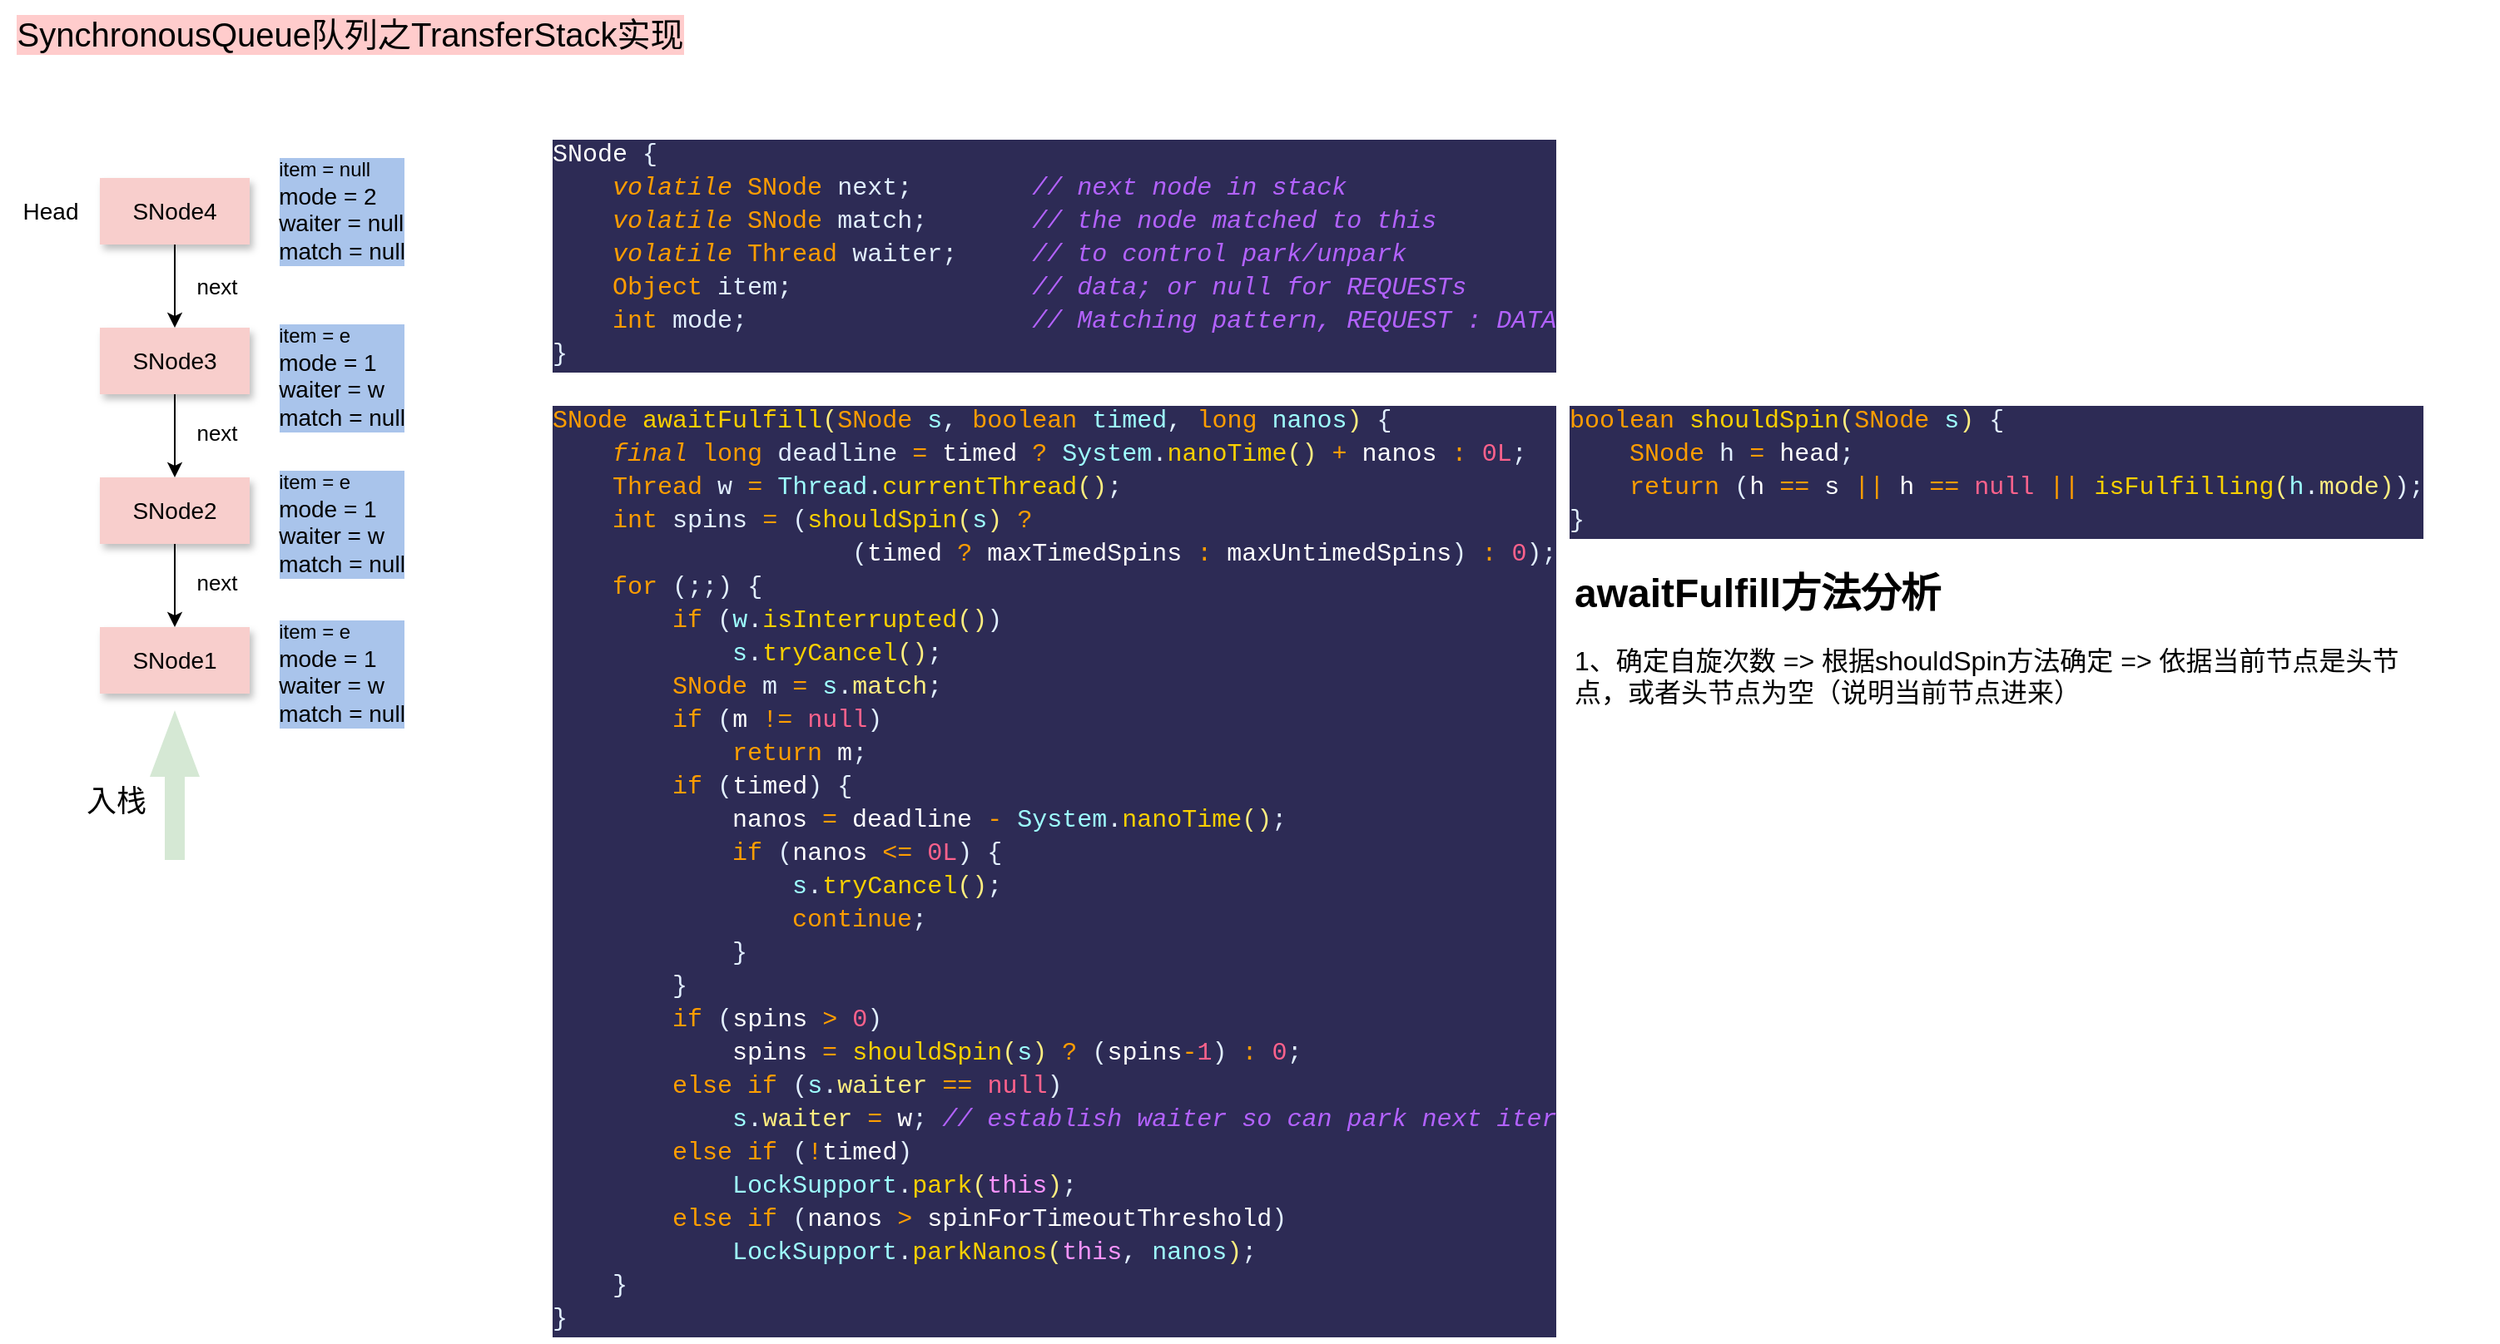 <mxfile version="21.6.9" type="github">
  <diagram name="第 1 页" id="KOBCD-L_KueGaR97EV3R">
    <mxGraphModel dx="1213" dy="738" grid="1" gridSize="10" guides="1" tooltips="1" connect="1" arrows="1" fold="1" page="1" pageScale="1" pageWidth="827" pageHeight="1169" background="none" math="0" shadow="0">
      <root>
        <mxCell id="0" />
        <mxCell id="1" parent="0" />
        <mxCell id="GkL3AjHemEdyZRR-p_0v-1" value="&lt;font style=&quot;font-size: 14px;&quot;&gt;SNode1&lt;/font&gt;" style="rounded=0;whiteSpace=wrap;html=1;shadow=1;fillColor=#f8cecc;strokeColor=none;" parent="1" vertex="1">
          <mxGeometry x="80" y="380" width="90" height="40" as="geometry" />
        </mxCell>
        <mxCell id="GkL3AjHemEdyZRR-p_0v-3" value="" style="html=1;shadow=0;dashed=0;align=center;verticalAlign=middle;shape=mxgraph.arrows2.arrow;dy=0.6;dx=40;direction=north;notch=0;fillColor=#d5e8d4;strokeColor=none;" parent="1" vertex="1">
          <mxGeometry x="110" y="430" width="30" height="90" as="geometry" />
        </mxCell>
        <mxCell id="GkL3AjHemEdyZRR-p_0v-4" value="&lt;span style=&quot;font-size: 18px;&quot;&gt;入栈&lt;/span&gt;" style="text;html=1;strokeColor=none;fillColor=none;align=center;verticalAlign=middle;whiteSpace=wrap;rounded=0;" parent="1" vertex="1">
          <mxGeometry x="60" y="470" width="60" height="30" as="geometry" />
        </mxCell>
        <mxCell id="M_We9ZpqQgm2jYSnfwnf-2" value="&lt;div style=&quot;color: rgb(255, 255, 255); background-color: rgb(45, 43, 85); font-family: &amp;quot;JetBrainsMono NFM&amp;quot;, Consolas, &amp;quot;Courier New&amp;quot;, monospace; font-weight: normal; font-size: 15px; line-height: 20px;&quot;&gt;&lt;span style=&quot;&quot;&gt;SNode &lt;/span&gt;&lt;span style=&quot;color: rgb(225, 239, 255);&quot;&gt;{&lt;/span&gt;&lt;span style=&quot;color: #ffffff;&quot;&gt;&lt;br&gt;&lt;/span&gt;&lt;/div&gt;&lt;div style=&quot;color: rgb(255, 255, 255); background-color: rgb(45, 43, 85); font-family: &amp;quot;JetBrainsMono NFM&amp;quot;, Consolas, &amp;quot;Courier New&amp;quot;, monospace; font-size: 15px; line-height: 20px;&quot;&gt;&lt;div&gt;&amp;nbsp; &amp;nbsp; &lt;span style=&quot;color: #ff9d00;font-style: italic;&quot;&gt;volatile&lt;/span&gt; &lt;span style=&quot;color: #ff9d00;&quot;&gt;SNode&lt;/span&gt;&lt;span style=&quot;color: #9effff;&quot;&gt; &lt;/span&gt;&lt;span style=&quot;color: #e1efff;&quot;&gt;next;&lt;/span&gt; &amp;nbsp; &amp;nbsp; &amp;nbsp; &amp;nbsp;&lt;span style=&quot;color: #b362ff;font-style: italic;&quot;&gt;// next node in stack&lt;/span&gt;&lt;/div&gt;&lt;div&gt;&amp;nbsp; &amp;nbsp; &lt;span style=&quot;color: #ff9d00;font-style: italic;&quot;&gt;volatile&lt;/span&gt; &lt;span style=&quot;color: #ff9d00;&quot;&gt;SNode&lt;/span&gt;&lt;span style=&quot;color: #9effff;&quot;&gt; &lt;/span&gt;&lt;span style=&quot;color: #e1efff;&quot;&gt;match;&lt;/span&gt; &amp;nbsp; &amp;nbsp; &amp;nbsp; &lt;span style=&quot;color: #b362ff;font-style: italic;&quot;&gt;// the node matched to this&lt;/span&gt;&lt;/div&gt;&lt;div&gt;&amp;nbsp; &amp;nbsp; &lt;span style=&quot;color: #ff9d00;font-style: italic;&quot;&gt;volatile&lt;/span&gt; &lt;span style=&quot;color: #ff9d00;&quot;&gt;Thread&lt;/span&gt;&lt;span style=&quot;color: #9effff;&quot;&gt; &lt;/span&gt;&lt;span style=&quot;color: #e1efff;&quot;&gt;waiter;&lt;/span&gt; &amp;nbsp; &amp;nbsp; &lt;span style=&quot;color: #b362ff;font-style: italic;&quot;&gt;// to control park/unpark&lt;/span&gt;&lt;/div&gt;&lt;div&gt;&amp;nbsp; &amp;nbsp; &lt;span style=&quot;color: #ff9d00;&quot;&gt;Object&lt;/span&gt;&lt;span style=&quot;color: #9effff;&quot;&gt; &lt;/span&gt;&lt;span style=&quot;color: #e1efff;&quot;&gt;item;&lt;/span&gt; &amp;nbsp; &amp;nbsp; &amp;nbsp; &amp;nbsp; &amp;nbsp; &amp;nbsp; &amp;nbsp; &amp;nbsp;&lt;span style=&quot;color: #b362ff;font-style: italic;&quot;&gt;// data; or null for REQUESTs&lt;/span&gt;&lt;/div&gt;&lt;div&gt;&amp;nbsp; &amp;nbsp; &lt;span style=&quot;color: #ff9d00;&quot;&gt;int&lt;/span&gt;&lt;span style=&quot;color: #9effff;&quot;&gt; &lt;/span&gt;&lt;span style=&quot;color: #e1efff;&quot;&gt;mode;&lt;/span&gt; &amp;nbsp; &amp;nbsp; &amp;nbsp; &amp;nbsp; &amp;nbsp; &amp;nbsp; &amp;nbsp; &amp;nbsp; &amp;nbsp; &lt;span style=&quot;color: #b362ff;font-style: italic;&quot;&gt;// Matching pattern, REQUEST : DATA&lt;/span&gt;&lt;/div&gt;&lt;div&gt;&lt;span style=&quot;color: #e1efff;&quot;&gt;}&lt;/span&gt;&lt;/div&gt;&lt;/div&gt;" style="text;whiteSpace=wrap;html=1;shadow=0;" parent="1" vertex="1">
          <mxGeometry x="350" y="80" width="610" height="150" as="geometry" />
        </mxCell>
        <mxCell id="3es9iqn1DYaCshaXx8PT-3" style="edgeStyle=orthogonalEdgeStyle;rounded=0;orthogonalLoop=1;jettySize=auto;html=1;entryX=0.5;entryY=0;entryDx=0;entryDy=0;" parent="1" source="3es9iqn1DYaCshaXx8PT-1" target="GkL3AjHemEdyZRR-p_0v-1" edge="1">
          <mxGeometry relative="1" as="geometry" />
        </mxCell>
        <mxCell id="3es9iqn1DYaCshaXx8PT-1" value="&lt;font style=&quot;font-size: 14px;&quot;&gt;SNode2&lt;/font&gt;" style="rounded=0;whiteSpace=wrap;html=1;shadow=1;glass=0;fillColor=#f8cecc;strokeColor=none;" parent="1" vertex="1">
          <mxGeometry x="80" y="290" width="90" height="40" as="geometry" />
        </mxCell>
        <mxCell id="3es9iqn1DYaCshaXx8PT-5" style="edgeStyle=orthogonalEdgeStyle;rounded=0;orthogonalLoop=1;jettySize=auto;html=1;entryX=0.5;entryY=0;entryDx=0;entryDy=0;" parent="1" source="3es9iqn1DYaCshaXx8PT-4" target="3es9iqn1DYaCshaXx8PT-1" edge="1">
          <mxGeometry relative="1" as="geometry" />
        </mxCell>
        <mxCell id="3es9iqn1DYaCshaXx8PT-4" value="&lt;font style=&quot;font-size: 14px;&quot;&gt;SNode3&lt;/font&gt;" style="rounded=0;whiteSpace=wrap;html=1;shadow=1;fillColor=#f8cecc;strokeColor=none;" parent="1" vertex="1">
          <mxGeometry x="80" y="200" width="90" height="40" as="geometry" />
        </mxCell>
        <mxCell id="3es9iqn1DYaCshaXx8PT-6" value="&lt;font style=&quot;font-size: 13px;&quot;&gt;next&lt;/font&gt;" style="text;html=1;align=center;verticalAlign=middle;resizable=0;points=[];autosize=1;strokeColor=none;fillColor=none;" parent="1" vertex="1">
          <mxGeometry x="125" y="248" width="50" height="30" as="geometry" />
        </mxCell>
        <mxCell id="3es9iqn1DYaCshaXx8PT-7" value="&lt;font style=&quot;font-size: 13px;&quot;&gt;next&lt;/font&gt;" style="text;html=1;align=center;verticalAlign=middle;resizable=0;points=[];autosize=1;strokeColor=none;fillColor=none;" parent="1" vertex="1">
          <mxGeometry x="125" y="338" width="50" height="30" as="geometry" />
        </mxCell>
        <mxCell id="3es9iqn1DYaCshaXx8PT-10" value="&lt;font style=&quot;font-size: 14px;&quot;&gt;Head&lt;/font&gt;" style="text;html=1;align=center;verticalAlign=middle;resizable=0;points=[];autosize=1;strokeColor=none;fillColor=none;" parent="1" vertex="1">
          <mxGeometry x="20" y="115" width="60" height="30" as="geometry" />
        </mxCell>
        <mxCell id="3es9iqn1DYaCshaXx8PT-11" value="&lt;div style=&quot;text-align: justify;&quot;&gt;&lt;div style=&quot;border-color: var(--border-color);&quot;&gt;item = e&lt;/div&gt;&lt;font style=&quot;border-color: var(--border-color); text-align: center; font-size: 14px;&quot;&gt;&lt;div style=&quot;border-color: var(--border-color); text-align: justify;&quot;&gt;&lt;span style=&quot;border-color: var(--border-color);&quot;&gt;mode = 1&lt;/span&gt;&lt;/div&gt;&lt;div style=&quot;border-color: var(--border-color); text-align: justify;&quot;&gt;&lt;span style=&quot;border-color: var(--border-color);&quot;&gt;waiter = w&lt;/span&gt;&lt;/div&gt;&lt;div style=&quot;border-color: var(--border-color); text-align: justify;&quot;&gt;&lt;span style=&quot;border-color: var(--border-color);&quot;&gt;match = null&lt;/span&gt;&lt;/div&gt;&lt;/font&gt;&lt;/div&gt;" style="text;html=1;align=center;verticalAlign=middle;resizable=0;points=[];autosize=1;strokeColor=none;fillColor=none;labelBackgroundColor=#A9C4EB;" parent="1" vertex="1">
          <mxGeometry x="175" y="368" width="100" height="80" as="geometry" />
        </mxCell>
        <mxCell id="3es9iqn1DYaCshaXx8PT-12" value="&lt;div style=&quot;text-align: justify;&quot;&gt;&lt;div style=&quot;border-color: var(--border-color);&quot;&gt;&lt;div style=&quot;border-color: var(--border-color);&quot;&gt;item = e&lt;/div&gt;&lt;font style=&quot;border-color: var(--border-color); text-align: center; font-size: 14px;&quot;&gt;&lt;div style=&quot;border-color: var(--border-color); text-align: justify;&quot;&gt;mode = 1&lt;/div&gt;&lt;div style=&quot;border-color: var(--border-color); text-align: justify;&quot;&gt;&lt;span style=&quot;border-color: var(--border-color);&quot;&gt;waiter = w&lt;/span&gt;&lt;/div&gt;&lt;div style=&quot;border-color: var(--border-color); text-align: justify;&quot;&gt;&lt;span style=&quot;border-color: var(--border-color);&quot;&gt;match = null&lt;/span&gt;&lt;/div&gt;&lt;/font&gt;&lt;/div&gt;&lt;/div&gt;" style="text;html=1;align=center;verticalAlign=middle;resizable=0;points=[];autosize=1;strokeColor=none;fillColor=none;labelBorderColor=none;labelBackgroundColor=#A9C4EB;" parent="1" vertex="1">
          <mxGeometry x="175" y="278" width="100" height="80" as="geometry" />
        </mxCell>
        <mxCell id="3es9iqn1DYaCshaXx8PT-13" value="&lt;div style=&quot;text-align: justify;&quot;&gt;&lt;div style=&quot;border-color: var(--border-color);&quot;&gt;item = e&lt;/div&gt;&lt;font style=&quot;border-color: var(--border-color); text-align: center; font-size: 14px;&quot;&gt;&lt;div style=&quot;border-color: var(--border-color); text-align: justify;&quot;&gt;mode = 1&lt;/div&gt;&lt;div style=&quot;border-color: var(--border-color); text-align: justify;&quot;&gt;&lt;span style=&quot;border-color: var(--border-color);&quot;&gt;waiter = w&lt;/span&gt;&lt;/div&gt;&lt;div style=&quot;border-color: var(--border-color); text-align: justify;&quot;&gt;&lt;span style=&quot;border-color: var(--border-color);&quot;&gt;match = null&lt;/span&gt;&lt;/div&gt;&lt;/font&gt;&lt;/div&gt;" style="text;html=1;align=center;verticalAlign=middle;resizable=0;points=[];autosize=1;strokeColor=none;fillColor=none;labelBorderColor=none;labelBackgroundColor=#A9C4EB;" parent="1" vertex="1">
          <mxGeometry x="175" y="190" width="100" height="80" as="geometry" />
        </mxCell>
        <mxCell id="3es9iqn1DYaCshaXx8PT-17" style="edgeStyle=orthogonalEdgeStyle;rounded=0;orthogonalLoop=1;jettySize=auto;html=1;entryX=0.5;entryY=0;entryDx=0;entryDy=0;" parent="1" source="3es9iqn1DYaCshaXx8PT-14" target="3es9iqn1DYaCshaXx8PT-4" edge="1">
          <mxGeometry relative="1" as="geometry" />
        </mxCell>
        <mxCell id="3es9iqn1DYaCshaXx8PT-14" value="&lt;font style=&quot;font-size: 14px;&quot;&gt;SNode4&lt;/font&gt;" style="rounded=0;whiteSpace=wrap;html=1;shadow=1;fillColor=#f8cecc;strokeColor=none;" parent="1" vertex="1">
          <mxGeometry x="80" y="110" width="90" height="40" as="geometry" />
        </mxCell>
        <mxCell id="3es9iqn1DYaCshaXx8PT-15" value="&lt;div style=&quot;text-align: justify;&quot;&gt;&lt;div style=&quot;border-color: var(--border-color);&quot;&gt;item = null&lt;/div&gt;&lt;font style=&quot;border-color: var(--border-color); text-align: center; font-size: 14px;&quot;&gt;&lt;div style=&quot;border-color: var(--border-color); text-align: justify;&quot;&gt;mode = 2&lt;/div&gt;&lt;div style=&quot;border-color: var(--border-color); text-align: justify;&quot;&gt;&lt;span style=&quot;border-color: var(--border-color);&quot;&gt;waiter = null&lt;/span&gt;&lt;/div&gt;&lt;div style=&quot;border-color: var(--border-color); text-align: justify;&quot;&gt;&lt;span style=&quot;border-color: var(--border-color);&quot;&gt;match = null&lt;/span&gt;&lt;/div&gt;&lt;/font&gt;&lt;/div&gt;" style="text;html=1;align=center;verticalAlign=middle;resizable=0;points=[];autosize=1;strokeColor=none;fillColor=none;labelBackgroundColor=#A9C4EB;" parent="1" vertex="1">
          <mxGeometry x="175" y="90" width="100" height="80" as="geometry" />
        </mxCell>
        <mxCell id="3es9iqn1DYaCshaXx8PT-19" value="&lt;font style=&quot;font-size: 13px;&quot;&gt;next&lt;/font&gt;" style="text;html=1;align=center;verticalAlign=middle;resizable=0;points=[];autosize=1;strokeColor=none;fillColor=none;" parent="1" vertex="1">
          <mxGeometry x="125" y="160" width="50" height="30" as="geometry" />
        </mxCell>
        <mxCell id="3es9iqn1DYaCshaXx8PT-20" value="SynchronousQueue队列之TransferStack实现" style="text;html=1;align=center;verticalAlign=middle;resizable=0;points=[];autosize=1;strokeColor=none;fillColor=none;fontSize=20;labelBackgroundColor=#FFCCCC;labelBorderColor=none;" parent="1" vertex="1">
          <mxGeometry x="20" y="3" width="420" height="40" as="geometry" />
        </mxCell>
        <mxCell id="ympT_OtFDL4afF5CcODg-1" value="&lt;div style=&quot;color: rgb(255, 255, 255); background-color: rgb(45, 43, 85); font-family: &amp;quot;JetBrainsMono NFM&amp;quot;, Consolas, &amp;quot;Courier New&amp;quot;, monospace; font-weight: normal; font-size: 15px; line-height: 20px;&quot;&gt;&lt;div&gt;&lt;span style=&quot;color: #ff9d00;&quot;&gt;SNode&lt;/span&gt;&lt;span style=&quot;color: #ffffff;&quot;&gt; &lt;/span&gt;&lt;span style=&quot;color: #fad000;&quot;&gt;awaitFulfill&lt;/span&gt;&lt;span style=&quot;color: #ffee80;&quot;&gt;(&lt;/span&gt;&lt;span style=&quot;color: #ff9d00;&quot;&gt;SNode&lt;/span&gt;&lt;span style=&quot;color: #9effff;&quot;&gt; s&lt;/span&gt;&lt;span style=&quot;color: #e1efff;&quot;&gt;,&lt;/span&gt;&lt;span style=&quot;color: #9effff;&quot;&gt; &lt;/span&gt;&lt;span style=&quot;color: #ff9d00;&quot;&gt;boolean&lt;/span&gt;&lt;span style=&quot;color: #9effff;&quot;&gt; timed&lt;/span&gt;&lt;span style=&quot;color: #e1efff;&quot;&gt;,&lt;/span&gt;&lt;span style=&quot;color: #9effff;&quot;&gt; &lt;/span&gt;&lt;span style=&quot;color: #ff9d00;&quot;&gt;long&lt;/span&gt;&lt;span style=&quot;color: #9effff;&quot;&gt; nanos&lt;/span&gt;&lt;span style=&quot;color: #ffee80;&quot;&gt;)&lt;/span&gt;&lt;span style=&quot;color: #ffffff;&quot;&gt; &lt;/span&gt;&lt;span style=&quot;color: #e1efff;&quot;&gt;{&lt;/span&gt;&lt;/div&gt;&lt;div&gt;&lt;span style=&quot;color: #ffffff;&quot;&gt;&amp;nbsp; &amp;nbsp; &lt;/span&gt;&lt;span style=&quot;color: #ff9d00;font-style: italic;&quot;&gt;final&lt;/span&gt;&lt;span style=&quot;color: #ffffff;&quot;&gt; &lt;/span&gt;&lt;span style=&quot;color: #ff9d00;&quot;&gt;long&lt;/span&gt;&lt;span style=&quot;color: #9effff;&quot;&gt; &lt;/span&gt;&lt;span style=&quot;color: #e1efff;&quot;&gt;deadline&lt;/span&gt;&lt;span style=&quot;color: #9effff;&quot;&gt; &lt;/span&gt;&lt;span style=&quot;color: #ff9d00;&quot;&gt;=&lt;/span&gt;&lt;span style=&quot;color: #ffffff;&quot;&gt; timed &lt;/span&gt;&lt;span style=&quot;color: #ff9d00;&quot;&gt;?&lt;/span&gt;&lt;span style=&quot;color: #ffffff;&quot;&gt; &lt;/span&gt;&lt;span style=&quot;color: #9effff;&quot;&gt;System&lt;/span&gt;&lt;span style=&quot;color: #e1efff;&quot;&gt;.&lt;/span&gt;&lt;span style=&quot;color: #fad000;&quot;&gt;nanoTime&lt;/span&gt;&lt;span style=&quot;color: #ffee80;&quot;&gt;()&lt;/span&gt;&lt;span style=&quot;color: #ffffff;&quot;&gt; &lt;/span&gt;&lt;span style=&quot;color: #ff9d00;&quot;&gt;+&lt;/span&gt;&lt;span style=&quot;color: #ffffff;&quot;&gt; nanos &lt;/span&gt;&lt;span style=&quot;color: #ff9d00;&quot;&gt;:&lt;/span&gt;&lt;span style=&quot;color: #ffffff;&quot;&gt; &lt;/span&gt;&lt;span style=&quot;color: #ff628c;&quot;&gt;0L&lt;/span&gt;&lt;span style=&quot;color: #e1efff;&quot;&gt;;&lt;/span&gt;&lt;/div&gt;&lt;div&gt;&lt;span style=&quot;color: #ffffff;&quot;&gt;&amp;nbsp; &amp;nbsp; &lt;/span&gt;&lt;span style=&quot;color: #ff9d00;&quot;&gt;Thread&lt;/span&gt;&lt;span style=&quot;color: #9effff;&quot;&gt; &lt;/span&gt;&lt;span style=&quot;color: #e1efff;&quot;&gt;w&lt;/span&gt;&lt;span style=&quot;color: #9effff;&quot;&gt; &lt;/span&gt;&lt;span style=&quot;color: #ff9d00;&quot;&gt;=&lt;/span&gt;&lt;span style=&quot;color: #ffffff;&quot;&gt; &lt;/span&gt;&lt;span style=&quot;color: #9effff;&quot;&gt;Thread&lt;/span&gt;&lt;span style=&quot;color: #e1efff;&quot;&gt;.&lt;/span&gt;&lt;span style=&quot;color: #fad000;&quot;&gt;currentThread&lt;/span&gt;&lt;span style=&quot;color: #ffee80;&quot;&gt;()&lt;/span&gt;&lt;span style=&quot;color: #e1efff;&quot;&gt;;&lt;/span&gt;&lt;/div&gt;&lt;div&gt;&lt;span style=&quot;color: #ffffff;&quot;&gt;&amp;nbsp; &amp;nbsp; &lt;/span&gt;&lt;span style=&quot;color: #ff9d00;&quot;&gt;int&lt;/span&gt;&lt;span style=&quot;color: #9effff;&quot;&gt; &lt;/span&gt;&lt;span style=&quot;color: #e1efff;&quot;&gt;spins&lt;/span&gt;&lt;span style=&quot;color: #9effff;&quot;&gt; &lt;/span&gt;&lt;span style=&quot;color: #ff9d00;&quot;&gt;=&lt;/span&gt;&lt;span style=&quot;color: #ffffff;&quot;&gt; &lt;/span&gt;&lt;span style=&quot;color: #e1efff;&quot;&gt;(&lt;/span&gt;&lt;span style=&quot;color: #fad000;&quot;&gt;shouldSpin&lt;/span&gt;&lt;span style=&quot;color: #ffee80;&quot;&gt;(&lt;/span&gt;&lt;span style=&quot;color: #9effff;&quot;&gt;s&lt;/span&gt;&lt;span style=&quot;color: #ffee80;&quot;&gt;)&lt;/span&gt;&lt;span style=&quot;color: #ffffff;&quot;&gt; &lt;/span&gt;&lt;span style=&quot;color: #ff9d00;&quot;&gt;?&lt;/span&gt;&lt;/div&gt;&lt;div&gt;&lt;span style=&quot;color: #ffffff;&quot;&gt;&amp;nbsp; &amp;nbsp; &amp;nbsp; &amp;nbsp; &amp;nbsp; &amp;nbsp; &amp;nbsp; &amp;nbsp; &amp;nbsp; &amp;nbsp; &lt;/span&gt;&lt;span style=&quot;color: #e1efff;&quot;&gt;(&lt;/span&gt;&lt;span style=&quot;color: #ffffff;&quot;&gt;timed &lt;/span&gt;&lt;span style=&quot;color: #ff9d00;&quot;&gt;?&lt;/span&gt;&lt;span style=&quot;color: #ffffff;&quot;&gt; maxTimedSpins &lt;/span&gt;&lt;span style=&quot;color: #ff9d00;&quot;&gt;:&lt;/span&gt;&lt;span style=&quot;color: #ffffff;&quot;&gt; maxUntimedSpins&lt;/span&gt;&lt;span style=&quot;color: #e1efff;&quot;&gt;)&lt;/span&gt;&lt;span style=&quot;color: #ffffff;&quot;&gt; &lt;/span&gt;&lt;span style=&quot;color: #ff9d00;&quot;&gt;:&lt;/span&gt;&lt;span style=&quot;color: #ffffff;&quot;&gt; &lt;/span&gt;&lt;span style=&quot;color: #ff628c;&quot;&gt;0&lt;/span&gt;&lt;span style=&quot;color: #e1efff;&quot;&gt;);&lt;/span&gt;&lt;/div&gt;&lt;div&gt;&lt;span style=&quot;color: #ffffff;&quot;&gt;&amp;nbsp; &amp;nbsp; &lt;/span&gt;&lt;span style=&quot;color: #ff9d00;&quot;&gt;for&lt;/span&gt;&lt;span style=&quot;color: #ffffff;&quot;&gt; &lt;/span&gt;&lt;span style=&quot;color: #e1efff;&quot;&gt;(;;)&lt;/span&gt;&lt;span style=&quot;color: #ffffff;&quot;&gt; &lt;/span&gt;&lt;span style=&quot;color: #e1efff;&quot;&gt;{&lt;/span&gt;&lt;/div&gt;&lt;div&gt;&lt;span style=&quot;color: #ffffff;&quot;&gt;&amp;nbsp; &amp;nbsp; &amp;nbsp; &amp;nbsp; &lt;/span&gt;&lt;span style=&quot;color: #ff9d00;&quot;&gt;if&lt;/span&gt;&lt;span style=&quot;color: #ffffff;&quot;&gt; &lt;/span&gt;&lt;span style=&quot;color: #e1efff;&quot;&gt;(&lt;/span&gt;&lt;span style=&quot;color: #9effff;&quot;&gt;w&lt;/span&gt;&lt;span style=&quot;color: #e1efff;&quot;&gt;.&lt;/span&gt;&lt;span style=&quot;color: #fad000;&quot;&gt;isInterrupted&lt;/span&gt;&lt;span style=&quot;color: #ffee80;&quot;&gt;()&lt;/span&gt;&lt;span style=&quot;color: #e1efff;&quot;&gt;)&lt;/span&gt;&lt;/div&gt;&lt;div&gt;&lt;span style=&quot;color: #ffffff;&quot;&gt;&amp;nbsp; &amp;nbsp; &amp;nbsp; &amp;nbsp; &amp;nbsp; &amp;nbsp; &lt;/span&gt;&lt;span style=&quot;color: #9effff;&quot;&gt;s&lt;/span&gt;&lt;span style=&quot;color: #e1efff;&quot;&gt;.&lt;/span&gt;&lt;span style=&quot;color: #fad000;&quot;&gt;tryCancel&lt;/span&gt;&lt;span style=&quot;color: #ffee80;&quot;&gt;()&lt;/span&gt;&lt;span style=&quot;color: #e1efff;&quot;&gt;;&lt;/span&gt;&lt;/div&gt;&lt;div&gt;&lt;span style=&quot;color: #ffffff;&quot;&gt;&amp;nbsp; &amp;nbsp; &amp;nbsp; &amp;nbsp; &lt;/span&gt;&lt;span style=&quot;color: #ff9d00;&quot;&gt;SNode&lt;/span&gt;&lt;span style=&quot;color: #9effff;&quot;&gt; &lt;/span&gt;&lt;span style=&quot;color: #e1efff;&quot;&gt;m&lt;/span&gt;&lt;span style=&quot;color: #9effff;&quot;&gt; &lt;/span&gt;&lt;span style=&quot;color: #ff9d00;&quot;&gt;=&lt;/span&gt;&lt;span style=&quot;color: #ffffff;&quot;&gt; &lt;/span&gt;&lt;span style=&quot;color: #9effff;&quot;&gt;s&lt;/span&gt;&lt;span style=&quot;color: #e1efff;&quot;&gt;.&lt;/span&gt;&lt;span style=&quot;color: #ffee80;&quot;&gt;match&lt;/span&gt;&lt;span style=&quot;color: #e1efff;&quot;&gt;;&lt;/span&gt;&lt;/div&gt;&lt;div&gt;&lt;span style=&quot;color: #ffffff;&quot;&gt;&amp;nbsp; &amp;nbsp; &amp;nbsp; &amp;nbsp; &lt;/span&gt;&lt;span style=&quot;color: #ff9d00;&quot;&gt;if&lt;/span&gt;&lt;span style=&quot;color: #ffffff;&quot;&gt; &lt;/span&gt;&lt;span style=&quot;color: #e1efff;&quot;&gt;(&lt;/span&gt;&lt;span style=&quot;color: #ffffff;&quot;&gt;m &lt;/span&gt;&lt;span style=&quot;color: #ff9d00;&quot;&gt;!=&lt;/span&gt;&lt;span style=&quot;color: #ffffff;&quot;&gt; &lt;/span&gt;&lt;span style=&quot;color: #ff628c;&quot;&gt;null&lt;/span&gt;&lt;span style=&quot;color: #e1efff;&quot;&gt;)&lt;/span&gt;&lt;/div&gt;&lt;div&gt;&lt;span style=&quot;color: #ffffff;&quot;&gt;&amp;nbsp; &amp;nbsp; &amp;nbsp; &amp;nbsp; &amp;nbsp; &amp;nbsp; &lt;/span&gt;&lt;span style=&quot;color: #ff9d00;&quot;&gt;return&lt;/span&gt;&lt;span style=&quot;color: #ffffff;&quot;&gt; m&lt;/span&gt;&lt;span style=&quot;color: #e1efff;&quot;&gt;;&lt;/span&gt;&lt;/div&gt;&lt;div&gt;&lt;span style=&quot;color: #ffffff;&quot;&gt;&amp;nbsp; &amp;nbsp; &amp;nbsp; &amp;nbsp; &lt;/span&gt;&lt;span style=&quot;color: #ff9d00;&quot;&gt;if&lt;/span&gt;&lt;span style=&quot;color: #ffffff;&quot;&gt; &lt;/span&gt;&lt;span style=&quot;color: #e1efff;&quot;&gt;(&lt;/span&gt;&lt;span style=&quot;color: #ffffff;&quot;&gt;timed&lt;/span&gt;&lt;span style=&quot;color: #e1efff;&quot;&gt;)&lt;/span&gt;&lt;span style=&quot;color: #ffffff;&quot;&gt; &lt;/span&gt;&lt;span style=&quot;color: #e1efff;&quot;&gt;{&lt;/span&gt;&lt;/div&gt;&lt;div&gt;&lt;span style=&quot;color: #ffffff;&quot;&gt;&amp;nbsp; &amp;nbsp; &amp;nbsp; &amp;nbsp; &amp;nbsp; &amp;nbsp; nanos &lt;/span&gt;&lt;span style=&quot;color: #ff9d00;&quot;&gt;=&lt;/span&gt;&lt;span style=&quot;color: #ffffff;&quot;&gt; deadline &lt;/span&gt;&lt;span style=&quot;color: #ff9d00;&quot;&gt;-&lt;/span&gt;&lt;span style=&quot;color: #ffffff;&quot;&gt; &lt;/span&gt;&lt;span style=&quot;color: #9effff;&quot;&gt;System&lt;/span&gt;&lt;span style=&quot;color: #e1efff;&quot;&gt;.&lt;/span&gt;&lt;span style=&quot;color: #fad000;&quot;&gt;nanoTime&lt;/span&gt;&lt;span style=&quot;color: #ffee80;&quot;&gt;()&lt;/span&gt;&lt;span style=&quot;color: #e1efff;&quot;&gt;;&lt;/span&gt;&lt;/div&gt;&lt;div&gt;&lt;span style=&quot;color: #ffffff;&quot;&gt;&amp;nbsp; &amp;nbsp; &amp;nbsp; &amp;nbsp; &amp;nbsp; &amp;nbsp; &lt;/span&gt;&lt;span style=&quot;color: #ff9d00;&quot;&gt;if&lt;/span&gt;&lt;span style=&quot;color: #ffffff;&quot;&gt; &lt;/span&gt;&lt;span style=&quot;color: #e1efff;&quot;&gt;(&lt;/span&gt;&lt;span style=&quot;color: #ffffff;&quot;&gt;nanos &lt;/span&gt;&lt;span style=&quot;color: #ff9d00;&quot;&gt;&amp;lt;=&lt;/span&gt;&lt;span style=&quot;color: #ffffff;&quot;&gt; &lt;/span&gt;&lt;span style=&quot;color: #ff628c;&quot;&gt;0L&lt;/span&gt;&lt;span style=&quot;color: #e1efff;&quot;&gt;)&lt;/span&gt;&lt;span style=&quot;color: #ffffff;&quot;&gt; &lt;/span&gt;&lt;span style=&quot;color: #e1efff;&quot;&gt;{&lt;/span&gt;&lt;/div&gt;&lt;div&gt;&lt;span style=&quot;color: #ffffff;&quot;&gt;&amp;nbsp; &amp;nbsp; &amp;nbsp; &amp;nbsp; &amp;nbsp; &amp;nbsp; &amp;nbsp; &amp;nbsp; &lt;/span&gt;&lt;span style=&quot;color: #9effff;&quot;&gt;s&lt;/span&gt;&lt;span style=&quot;color: #e1efff;&quot;&gt;.&lt;/span&gt;&lt;span style=&quot;color: #fad000;&quot;&gt;tryCancel&lt;/span&gt;&lt;span style=&quot;color: #ffee80;&quot;&gt;()&lt;/span&gt;&lt;span style=&quot;color: #e1efff;&quot;&gt;;&lt;/span&gt;&lt;/div&gt;&lt;div&gt;&lt;span style=&quot;color: #ffffff;&quot;&gt;&amp;nbsp; &amp;nbsp; &amp;nbsp; &amp;nbsp; &amp;nbsp; &amp;nbsp; &amp;nbsp; &amp;nbsp; &lt;/span&gt;&lt;span style=&quot;color: #ff9d00;&quot;&gt;continue&lt;/span&gt;&lt;span style=&quot;color: #e1efff;&quot;&gt;;&lt;/span&gt;&lt;/div&gt;&lt;div&gt;&lt;span style=&quot;color: #ffffff;&quot;&gt;&amp;nbsp; &amp;nbsp; &amp;nbsp; &amp;nbsp; &amp;nbsp; &amp;nbsp; &lt;/span&gt;&lt;span style=&quot;color: #e1efff;&quot;&gt;}&lt;/span&gt;&lt;/div&gt;&lt;div&gt;&lt;span style=&quot;color: #ffffff;&quot;&gt;&amp;nbsp; &amp;nbsp; &amp;nbsp; &amp;nbsp; &lt;/span&gt;&lt;span style=&quot;color: #e1efff;&quot;&gt;}&lt;/span&gt;&lt;/div&gt;&lt;div&gt;&lt;span style=&quot;color: #ffffff;&quot;&gt;&amp;nbsp; &amp;nbsp; &amp;nbsp; &amp;nbsp; &lt;/span&gt;&lt;span style=&quot;color: #ff9d00;&quot;&gt;if&lt;/span&gt;&lt;span style=&quot;color: #ffffff;&quot;&gt; &lt;/span&gt;&lt;span style=&quot;color: #e1efff;&quot;&gt;(&lt;/span&gt;&lt;span style=&quot;color: #ffffff;&quot;&gt;spins &lt;/span&gt;&lt;span style=&quot;color: #ff9d00;&quot;&gt;&amp;gt;&lt;/span&gt;&lt;span style=&quot;color: #ffffff;&quot;&gt; &lt;/span&gt;&lt;span style=&quot;color: #ff628c;&quot;&gt;0&lt;/span&gt;&lt;span style=&quot;color: #e1efff;&quot;&gt;)&lt;/span&gt;&lt;/div&gt;&lt;div&gt;&lt;span style=&quot;color: #ffffff;&quot;&gt;&amp;nbsp; &amp;nbsp; &amp;nbsp; &amp;nbsp; &amp;nbsp; &amp;nbsp; spins &lt;/span&gt;&lt;span style=&quot;color: #ff9d00;&quot;&gt;=&lt;/span&gt;&lt;span style=&quot;color: #ffffff;&quot;&gt; &lt;/span&gt;&lt;span style=&quot;color: #fad000;&quot;&gt;shouldSpin&lt;/span&gt;&lt;span style=&quot;color: #ffee80;&quot;&gt;(&lt;/span&gt;&lt;span style=&quot;color: #9effff;&quot;&gt;s&lt;/span&gt;&lt;span style=&quot;color: #ffee80;&quot;&gt;)&lt;/span&gt;&lt;span style=&quot;color: #ffffff;&quot;&gt; &lt;/span&gt;&lt;span style=&quot;color: #ff9d00;&quot;&gt;?&lt;/span&gt;&lt;span style=&quot;color: #ffffff;&quot;&gt; &lt;/span&gt;&lt;span style=&quot;color: #e1efff;&quot;&gt;(&lt;/span&gt;&lt;span style=&quot;color: #ffffff;&quot;&gt;spins&lt;/span&gt;&lt;span style=&quot;color: #ff9d00;&quot;&gt;-&lt;/span&gt;&lt;span style=&quot;color: #ff628c;&quot;&gt;1&lt;/span&gt;&lt;span style=&quot;color: #e1efff;&quot;&gt;)&lt;/span&gt;&lt;span style=&quot;color: #ffffff;&quot;&gt; &lt;/span&gt;&lt;span style=&quot;color: #ff9d00;&quot;&gt;:&lt;/span&gt;&lt;span style=&quot;color: #ffffff;&quot;&gt; &lt;/span&gt;&lt;span style=&quot;color: #ff628c;&quot;&gt;0&lt;/span&gt;&lt;span style=&quot;color: #e1efff;&quot;&gt;;&lt;/span&gt;&lt;/div&gt;&lt;div&gt;&lt;span style=&quot;color: #ffffff;&quot;&gt;&amp;nbsp; &amp;nbsp; &amp;nbsp; &amp;nbsp; &lt;/span&gt;&lt;span style=&quot;color: #ff9d00;&quot;&gt;else&lt;/span&gt;&lt;span style=&quot;color: #ffffff;&quot;&gt; &lt;/span&gt;&lt;span style=&quot;color: #ff9d00;&quot;&gt;if&lt;/span&gt;&lt;span style=&quot;color: #ffffff;&quot;&gt; &lt;/span&gt;&lt;span style=&quot;color: #e1efff;&quot;&gt;(&lt;/span&gt;&lt;span style=&quot;color: #9effff;&quot;&gt;s&lt;/span&gt;&lt;span style=&quot;color: #e1efff;&quot;&gt;.&lt;/span&gt;&lt;span style=&quot;color: #ffee80;&quot;&gt;waiter&lt;/span&gt;&lt;span style=&quot;color: #ffffff;&quot;&gt; &lt;/span&gt;&lt;span style=&quot;color: #ff9d00;&quot;&gt;==&lt;/span&gt;&lt;span style=&quot;color: #ffffff;&quot;&gt; &lt;/span&gt;&lt;span style=&quot;color: #ff628c;&quot;&gt;null&lt;/span&gt;&lt;span style=&quot;color: #e1efff;&quot;&gt;)&lt;/span&gt;&lt;/div&gt;&lt;div&gt;&lt;span style=&quot;color: #ffffff;&quot;&gt;&amp;nbsp; &amp;nbsp; &amp;nbsp; &amp;nbsp; &amp;nbsp; &amp;nbsp; &lt;/span&gt;&lt;span style=&quot;color: #9effff;&quot;&gt;s&lt;/span&gt;&lt;span style=&quot;color: #e1efff;&quot;&gt;.&lt;/span&gt;&lt;span style=&quot;color: #ffee80;&quot;&gt;waiter&lt;/span&gt;&lt;span style=&quot;color: #ffffff;&quot;&gt; &lt;/span&gt;&lt;span style=&quot;color: #ff9d00;&quot;&gt;=&lt;/span&gt;&lt;span style=&quot;color: #ffffff;&quot;&gt; w&lt;/span&gt;&lt;span style=&quot;color: #e1efff;&quot;&gt;;&lt;/span&gt;&lt;span style=&quot;color: #ffffff;&quot;&gt; &lt;/span&gt;&lt;span style=&quot;color: #b362ff;font-style: italic;&quot;&gt;// establish waiter so can park next iter&lt;/span&gt;&lt;/div&gt;&lt;div&gt;&lt;span style=&quot;color: #ffffff;&quot;&gt;&amp;nbsp; &amp;nbsp; &amp;nbsp; &amp;nbsp; &lt;/span&gt;&lt;span style=&quot;color: #ff9d00;&quot;&gt;else&lt;/span&gt;&lt;span style=&quot;color: #ffffff;&quot;&gt; &lt;/span&gt;&lt;span style=&quot;color: #ff9d00;&quot;&gt;if&lt;/span&gt;&lt;span style=&quot;color: #ffffff;&quot;&gt; &lt;/span&gt;&lt;span style=&quot;color: #e1efff;&quot;&gt;(&lt;/span&gt;&lt;span style=&quot;color: #ff9d00;&quot;&gt;!&lt;/span&gt;&lt;span style=&quot;color: #ffffff;&quot;&gt;timed&lt;/span&gt;&lt;span style=&quot;color: #e1efff;&quot;&gt;)&lt;/span&gt;&lt;/div&gt;&lt;div&gt;&lt;span style=&quot;color: #ffffff;&quot;&gt;&amp;nbsp; &amp;nbsp; &amp;nbsp; &amp;nbsp; &amp;nbsp; &amp;nbsp; &lt;/span&gt;&lt;span style=&quot;color: #9effff;&quot;&gt;LockSupport&lt;/span&gt;&lt;span style=&quot;color: #e1efff;&quot;&gt;.&lt;/span&gt;&lt;span style=&quot;color: #fad000;&quot;&gt;park&lt;/span&gt;&lt;span style=&quot;color: #ffee80;&quot;&gt;(&lt;/span&gt;&lt;span style=&quot;color: #fb94ff;&quot;&gt;this&lt;/span&gt;&lt;span style=&quot;color: #ffee80;&quot;&gt;)&lt;/span&gt;&lt;span style=&quot;color: #e1efff;&quot;&gt;;&lt;/span&gt;&lt;/div&gt;&lt;div&gt;&lt;span style=&quot;color: #ffffff;&quot;&gt;&amp;nbsp; &amp;nbsp; &amp;nbsp; &amp;nbsp; &lt;/span&gt;&lt;span style=&quot;color: #ff9d00;&quot;&gt;else&lt;/span&gt;&lt;span style=&quot;color: #ffffff;&quot;&gt; &lt;/span&gt;&lt;span style=&quot;color: #ff9d00;&quot;&gt;if&lt;/span&gt;&lt;span style=&quot;color: #ffffff;&quot;&gt; &lt;/span&gt;&lt;span style=&quot;color: #e1efff;&quot;&gt;(&lt;/span&gt;&lt;span style=&quot;color: #ffffff;&quot;&gt;nanos &lt;/span&gt;&lt;span style=&quot;color: #ff9d00;&quot;&gt;&amp;gt;&lt;/span&gt;&lt;span style=&quot;color: #ffffff;&quot;&gt; spinForTimeoutThreshold&lt;/span&gt;&lt;span style=&quot;color: #e1efff;&quot;&gt;)&lt;/span&gt;&lt;/div&gt;&lt;div&gt;&lt;span style=&quot;color: #ffffff;&quot;&gt;&amp;nbsp; &amp;nbsp; &amp;nbsp; &amp;nbsp; &amp;nbsp; &amp;nbsp; &lt;/span&gt;&lt;span style=&quot;color: #9effff;&quot;&gt;LockSupport&lt;/span&gt;&lt;span style=&quot;color: #e1efff;&quot;&gt;.&lt;/span&gt;&lt;span style=&quot;color: #fad000;&quot;&gt;parkNanos&lt;/span&gt;&lt;span style=&quot;color: #ffee80;&quot;&gt;(&lt;/span&gt;&lt;span style=&quot;color: #fb94ff;&quot;&gt;this&lt;/span&gt;&lt;span style=&quot;color: #e1efff;&quot;&gt;,&lt;/span&gt;&lt;span style=&quot;color: #9effff;&quot;&gt; nanos&lt;/span&gt;&lt;span style=&quot;color: #ffee80;&quot;&gt;)&lt;/span&gt;&lt;span style=&quot;color: #e1efff;&quot;&gt;;&lt;/span&gt;&lt;/div&gt;&lt;div&gt;&lt;span style=&quot;color: #ffffff;&quot;&gt;&amp;nbsp; &amp;nbsp; &lt;/span&gt;&lt;span style=&quot;color: #e1efff;&quot;&gt;}&lt;/span&gt;&lt;/div&gt;&lt;div&gt;&lt;span style=&quot;color: #e1efff;&quot;&gt;}&lt;/span&gt;&lt;/div&gt;&lt;/div&gt;" style="text;whiteSpace=wrap;html=1;" vertex="1" parent="1">
          <mxGeometry x="350" y="240" width="610" height="570" as="geometry" />
        </mxCell>
        <mxCell id="ympT_OtFDL4afF5CcODg-2" value="&lt;div style=&quot;color: rgb(255, 255, 255); background-color: rgb(45, 43, 85); font-family: &amp;quot;JetBrainsMono NFM&amp;quot;, Consolas, &amp;quot;Courier New&amp;quot;, monospace; font-weight: normal; font-size: 15px; line-height: 20px;&quot;&gt;&lt;div&gt;&lt;span style=&quot;color: #ff9d00;&quot;&gt;boolean&lt;/span&gt;&lt;span style=&quot;color: #ffffff;&quot;&gt; &lt;/span&gt;&lt;span style=&quot;color: #fad000;&quot;&gt;shouldSpin&lt;/span&gt;&lt;span style=&quot;color: #ffee80;&quot;&gt;(&lt;/span&gt;&lt;span style=&quot;color: #ff9d00;&quot;&gt;SNode&lt;/span&gt;&lt;span style=&quot;color: #9effff;&quot;&gt; s&lt;/span&gt;&lt;span style=&quot;color: #ffee80;&quot;&gt;)&lt;/span&gt;&lt;span style=&quot;color: #ffffff;&quot;&gt; &lt;/span&gt;&lt;span style=&quot;color: #e1efff;&quot;&gt;{&lt;/span&gt;&lt;/div&gt;&lt;div&gt;&lt;span style=&quot;color: #ffffff;&quot;&gt;&amp;nbsp; &amp;nbsp; &lt;/span&gt;&lt;span style=&quot;color: #ff9d00;&quot;&gt;SNode&lt;/span&gt;&lt;span style=&quot;color: #9effff;&quot;&gt; &lt;/span&gt;&lt;span style=&quot;color: #e1efff;&quot;&gt;h&lt;/span&gt;&lt;span style=&quot;color: #9effff;&quot;&gt; &lt;/span&gt;&lt;span style=&quot;color: #ff9d00;&quot;&gt;=&lt;/span&gt;&lt;span style=&quot;color: #ffffff;&quot;&gt; head&lt;/span&gt;&lt;span style=&quot;color: #e1efff;&quot;&gt;;&lt;/span&gt;&lt;/div&gt;&lt;div&gt;&lt;span style=&quot;color: #ffffff;&quot;&gt;&amp;nbsp; &amp;nbsp; &lt;/span&gt;&lt;span style=&quot;color: #ff9d00;&quot;&gt;return&lt;/span&gt;&lt;span style=&quot;color: #ffffff;&quot;&gt; &lt;/span&gt;&lt;span style=&quot;color: #e1efff;&quot;&gt;(&lt;/span&gt;&lt;span style=&quot;color: #ffffff;&quot;&gt;h &lt;/span&gt;&lt;span style=&quot;color: #ff9d00;&quot;&gt;==&lt;/span&gt;&lt;span style=&quot;color: #ffffff;&quot;&gt; s &lt;/span&gt;&lt;span style=&quot;color: #ff9d00;&quot;&gt;||&lt;/span&gt;&lt;span style=&quot;color: #ffffff;&quot;&gt; h &lt;/span&gt;&lt;span style=&quot;color: #ff9d00;&quot;&gt;==&lt;/span&gt;&lt;span style=&quot;color: #ffffff;&quot;&gt; &lt;/span&gt;&lt;span style=&quot;color: #ff628c;&quot;&gt;null&lt;/span&gt;&lt;span style=&quot;color: #ffffff;&quot;&gt; &lt;/span&gt;&lt;span style=&quot;color: #ff9d00;&quot;&gt;||&lt;/span&gt;&lt;span style=&quot;color: #ffffff;&quot;&gt; &lt;/span&gt;&lt;span style=&quot;color: #fad000;&quot;&gt;isFulfilling&lt;/span&gt;&lt;span style=&quot;color: #ffee80;&quot;&gt;(&lt;/span&gt;&lt;span style=&quot;color: #9effff;&quot;&gt;h&lt;/span&gt;&lt;span style=&quot;color: #e1efff;&quot;&gt;.&lt;/span&gt;&lt;span style=&quot;color: #ffee80;&quot;&gt;mode)&lt;/span&gt;&lt;span style=&quot;color: #e1efff;&quot;&gt;);&lt;/span&gt;&lt;/div&gt;&lt;div&gt;&lt;span style=&quot;color: #e1efff;&quot;&gt;}&lt;/span&gt;&lt;/div&gt;&lt;/div&gt;" style="text;whiteSpace=wrap;html=1;" vertex="1" parent="1">
          <mxGeometry x="961" y="240" width="560" height="100" as="geometry" />
        </mxCell>
        <mxCell id="ympT_OtFDL4afF5CcODg-4" value="&lt;h1&gt;awaitFulfill方法分析&lt;/h1&gt;&lt;p&gt;&lt;font style=&quot;font-size: 16px;&quot;&gt;1、确定自旋次数 =&amp;gt; 根据shouldSpin方法确定 =&amp;gt; 依据当前节点是头节点，或者头节点为空（说明当前节点进来）&lt;/font&gt;&lt;/p&gt;" style="text;html=1;strokeColor=none;fillColor=none;spacing=5;spacingTop=-20;whiteSpace=wrap;overflow=hidden;rounded=0;" vertex="1" parent="1">
          <mxGeometry x="961" y="340" width="519" height="140" as="geometry" />
        </mxCell>
      </root>
    </mxGraphModel>
  </diagram>
</mxfile>
